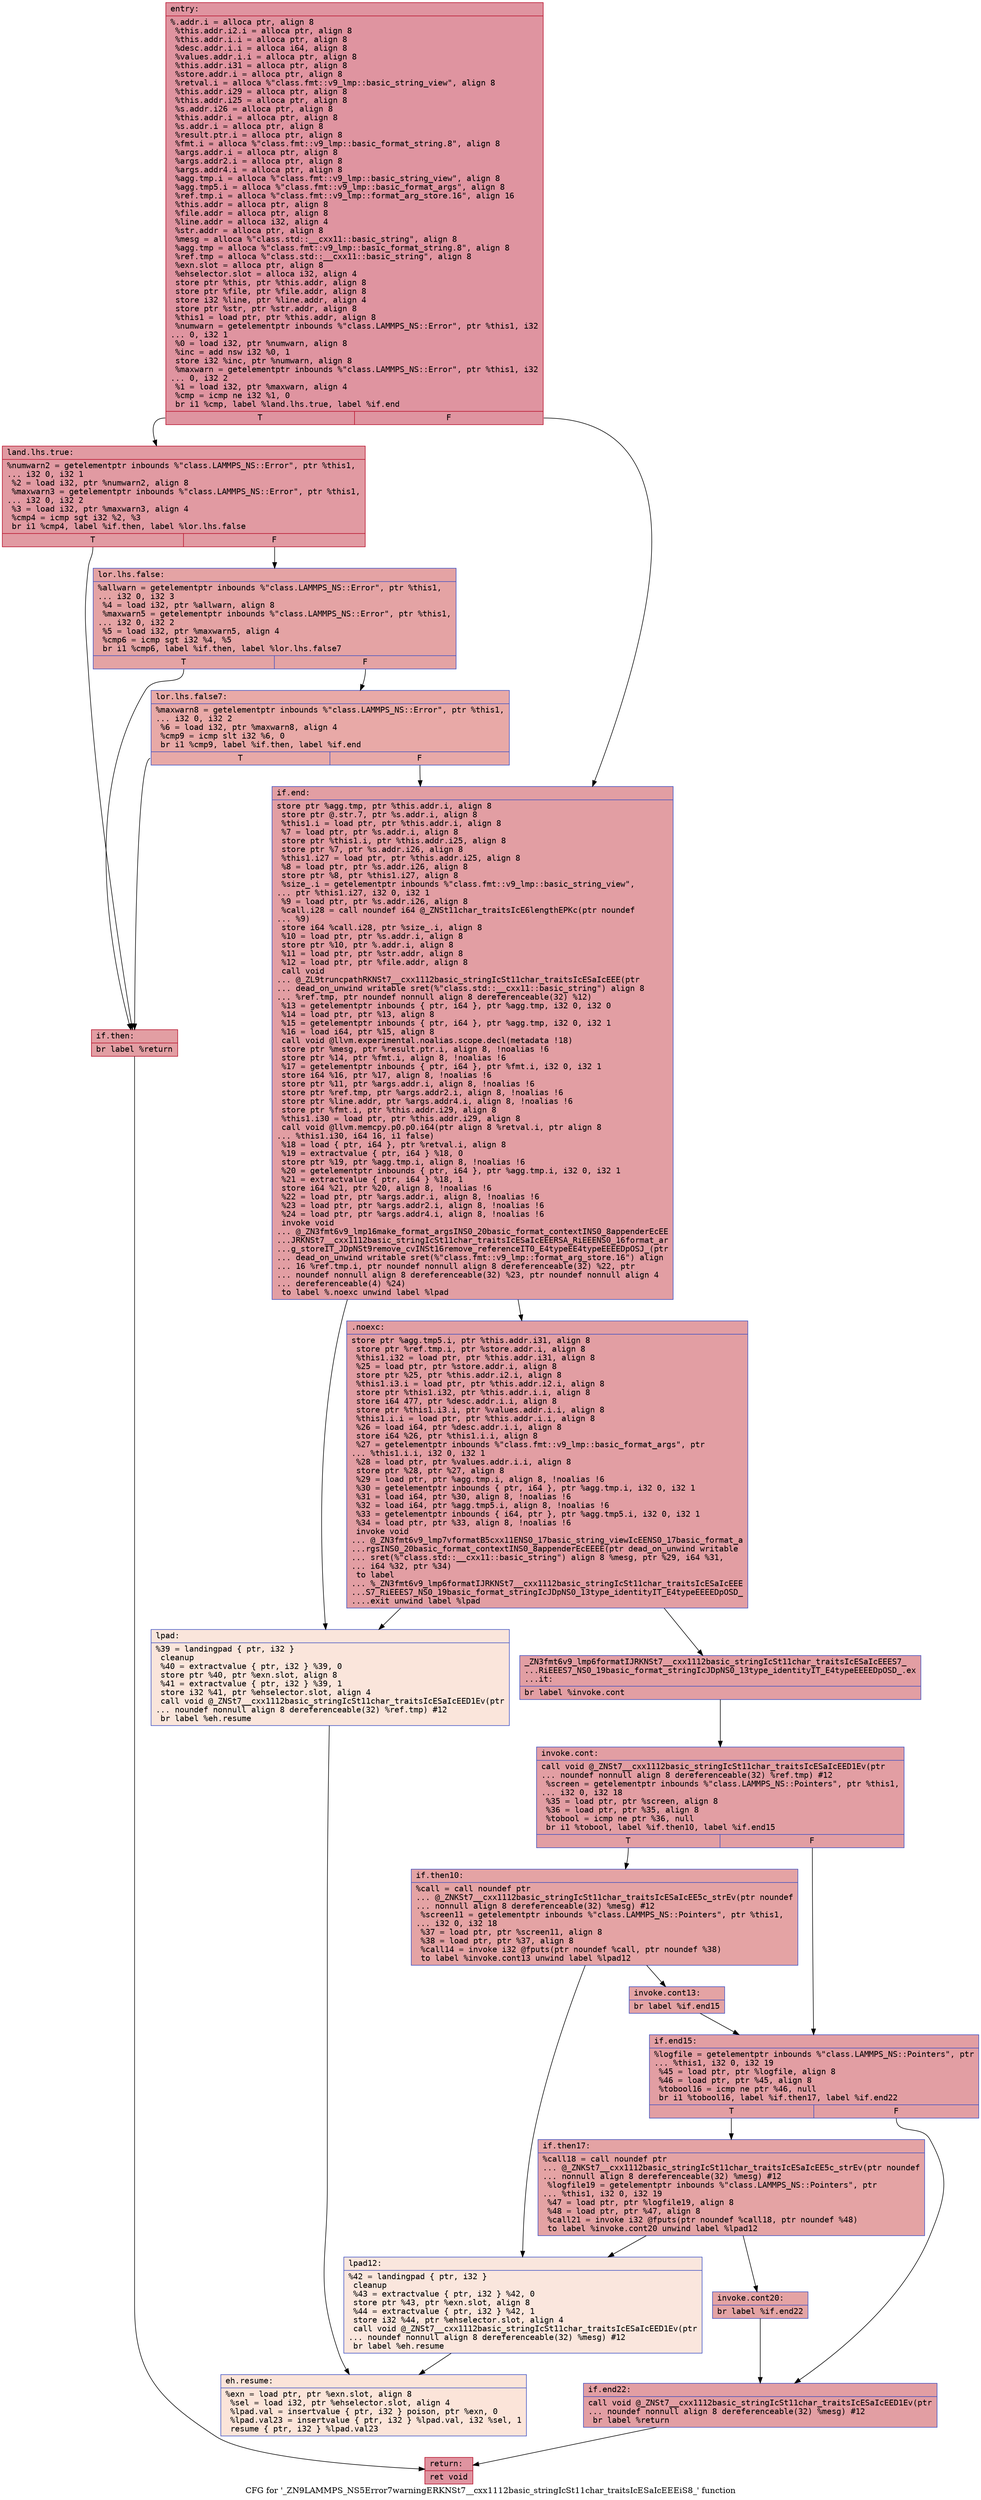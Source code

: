 digraph "CFG for '_ZN9LAMMPS_NS5Error7warningERKNSt7__cxx1112basic_stringIcSt11char_traitsIcESaIcEEEiS8_' function" {
	label="CFG for '_ZN9LAMMPS_NS5Error7warningERKNSt7__cxx1112basic_stringIcSt11char_traitsIcESaIcEEEiS8_' function";

	Node0x55d7752c75b0 [shape=record,color="#b70d28ff", style=filled, fillcolor="#b70d2870" fontname="Courier",label="{entry:\l|  %.addr.i = alloca ptr, align 8\l  %this.addr.i2.i = alloca ptr, align 8\l  %this.addr.i.i = alloca ptr, align 8\l  %desc.addr.i.i = alloca i64, align 8\l  %values.addr.i.i = alloca ptr, align 8\l  %this.addr.i31 = alloca ptr, align 8\l  %store.addr.i = alloca ptr, align 8\l  %retval.i = alloca %\"class.fmt::v9_lmp::basic_string_view\", align 8\l  %this.addr.i29 = alloca ptr, align 8\l  %this.addr.i25 = alloca ptr, align 8\l  %s.addr.i26 = alloca ptr, align 8\l  %this.addr.i = alloca ptr, align 8\l  %s.addr.i = alloca ptr, align 8\l  %result.ptr.i = alloca ptr, align 8\l  %fmt.i = alloca %\"class.fmt::v9_lmp::basic_format_string.8\", align 8\l  %args.addr.i = alloca ptr, align 8\l  %args.addr2.i = alloca ptr, align 8\l  %args.addr4.i = alloca ptr, align 8\l  %agg.tmp.i = alloca %\"class.fmt::v9_lmp::basic_string_view\", align 8\l  %agg.tmp5.i = alloca %\"class.fmt::v9_lmp::basic_format_args\", align 8\l  %ref.tmp.i = alloca %\"class.fmt::v9_lmp::format_arg_store.16\", align 16\l  %this.addr = alloca ptr, align 8\l  %file.addr = alloca ptr, align 8\l  %line.addr = alloca i32, align 4\l  %str.addr = alloca ptr, align 8\l  %mesg = alloca %\"class.std::__cxx11::basic_string\", align 8\l  %agg.tmp = alloca %\"class.fmt::v9_lmp::basic_format_string.8\", align 8\l  %ref.tmp = alloca %\"class.std::__cxx11::basic_string\", align 8\l  %exn.slot = alloca ptr, align 8\l  %ehselector.slot = alloca i32, align 4\l  store ptr %this, ptr %this.addr, align 8\l  store ptr %file, ptr %file.addr, align 8\l  store i32 %line, ptr %line.addr, align 4\l  store ptr %str, ptr %str.addr, align 8\l  %this1 = load ptr, ptr %this.addr, align 8\l  %numwarn = getelementptr inbounds %\"class.LAMMPS_NS::Error\", ptr %this1, i32\l... 0, i32 1\l  %0 = load i32, ptr %numwarn, align 8\l  %inc = add nsw i32 %0, 1\l  store i32 %inc, ptr %numwarn, align 8\l  %maxwarn = getelementptr inbounds %\"class.LAMMPS_NS::Error\", ptr %this1, i32\l... 0, i32 2\l  %1 = load i32, ptr %maxwarn, align 4\l  %cmp = icmp ne i32 %1, 0\l  br i1 %cmp, label %land.lhs.true, label %if.end\l|{<s0>T|<s1>F}}"];
	Node0x55d7752c75b0:s0 -> Node0x55d7752c9530[tooltip="entry -> land.lhs.true\nProbability 62.50%" ];
	Node0x55d7752c75b0:s1 -> Node0x55d7752c95b0[tooltip="entry -> if.end\nProbability 37.50%" ];
	Node0x55d7752c9530 [shape=record,color="#b70d28ff", style=filled, fillcolor="#bb1b2c70" fontname="Courier",label="{land.lhs.true:\l|  %numwarn2 = getelementptr inbounds %\"class.LAMMPS_NS::Error\", ptr %this1,\l... i32 0, i32 1\l  %2 = load i32, ptr %numwarn2, align 8\l  %maxwarn3 = getelementptr inbounds %\"class.LAMMPS_NS::Error\", ptr %this1,\l... i32 0, i32 2\l  %3 = load i32, ptr %maxwarn3, align 4\l  %cmp4 = icmp sgt i32 %2, %3\l  br i1 %cmp4, label %if.then, label %lor.lhs.false\l|{<s0>T|<s1>F}}"];
	Node0x55d7752c9530:s0 -> Node0x55d7752c9a60[tooltip="land.lhs.true -> if.then\nProbability 50.00%" ];
	Node0x55d7752c9530:s1 -> Node0x55d7752c9ad0[tooltip="land.lhs.true -> lor.lhs.false\nProbability 50.00%" ];
	Node0x55d7752c9ad0 [shape=record,color="#3d50c3ff", style=filled, fillcolor="#c32e3170" fontname="Courier",label="{lor.lhs.false:\l|  %allwarn = getelementptr inbounds %\"class.LAMMPS_NS::Error\", ptr %this1,\l... i32 0, i32 3\l  %4 = load i32, ptr %allwarn, align 8\l  %maxwarn5 = getelementptr inbounds %\"class.LAMMPS_NS::Error\", ptr %this1,\l... i32 0, i32 2\l  %5 = load i32, ptr %maxwarn5, align 4\l  %cmp6 = icmp sgt i32 %4, %5\l  br i1 %cmp6, label %if.then, label %lor.lhs.false7\l|{<s0>T|<s1>F}}"];
	Node0x55d7752c9ad0:s0 -> Node0x55d7752c9a60[tooltip="lor.lhs.false -> if.then\nProbability 50.00%" ];
	Node0x55d7752c9ad0:s1 -> Node0x55d7752c8640[tooltip="lor.lhs.false -> lor.lhs.false7\nProbability 50.00%" ];
	Node0x55d7752c8640 [shape=record,color="#3d50c3ff", style=filled, fillcolor="#ca3b3770" fontname="Courier",label="{lor.lhs.false7:\l|  %maxwarn8 = getelementptr inbounds %\"class.LAMMPS_NS::Error\", ptr %this1,\l... i32 0, i32 2\l  %6 = load i32, ptr %maxwarn8, align 4\l  %cmp9 = icmp slt i32 %6, 0\l  br i1 %cmp9, label %if.then, label %if.end\l|{<s0>T|<s1>F}}"];
	Node0x55d7752c8640:s0 -> Node0x55d7752c9a60[tooltip="lor.lhs.false7 -> if.then\nProbability 37.50%" ];
	Node0x55d7752c8640:s1 -> Node0x55d7752c95b0[tooltip="lor.lhs.false7 -> if.end\nProbability 62.50%" ];
	Node0x55d7752c9a60 [shape=record,color="#b70d28ff", style=filled, fillcolor="#be242e70" fontname="Courier",label="{if.then:\l|  br label %return\l}"];
	Node0x55d7752c9a60 -> Node0x55d7752ca680[tooltip="if.then -> return\nProbability 100.00%" ];
	Node0x55d7752c95b0 [shape=record,color="#3d50c3ff", style=filled, fillcolor="#be242e70" fontname="Courier",label="{if.end:\l|  store ptr %agg.tmp, ptr %this.addr.i, align 8\l  store ptr @.str.7, ptr %s.addr.i, align 8\l  %this1.i = load ptr, ptr %this.addr.i, align 8\l  %7 = load ptr, ptr %s.addr.i, align 8\l  store ptr %this1.i, ptr %this.addr.i25, align 8\l  store ptr %7, ptr %s.addr.i26, align 8\l  %this1.i27 = load ptr, ptr %this.addr.i25, align 8\l  %8 = load ptr, ptr %s.addr.i26, align 8\l  store ptr %8, ptr %this1.i27, align 8\l  %size_.i = getelementptr inbounds %\"class.fmt::v9_lmp::basic_string_view\",\l... ptr %this1.i27, i32 0, i32 1\l  %9 = load ptr, ptr %s.addr.i26, align 8\l  %call.i28 = call noundef i64 @_ZNSt11char_traitsIcE6lengthEPKc(ptr noundef\l... %9)\l  store i64 %call.i28, ptr %size_.i, align 8\l  %10 = load ptr, ptr %s.addr.i, align 8\l  store ptr %10, ptr %.addr.i, align 8\l  %11 = load ptr, ptr %str.addr, align 8\l  %12 = load ptr, ptr %file.addr, align 8\l  call void\l... @_ZL9truncpathRKNSt7__cxx1112basic_stringIcSt11char_traitsIcESaIcEEE(ptr\l... dead_on_unwind writable sret(%\"class.std::__cxx11::basic_string\") align 8\l... %ref.tmp, ptr noundef nonnull align 8 dereferenceable(32) %12)\l  %13 = getelementptr inbounds \{ ptr, i64 \}, ptr %agg.tmp, i32 0, i32 0\l  %14 = load ptr, ptr %13, align 8\l  %15 = getelementptr inbounds \{ ptr, i64 \}, ptr %agg.tmp, i32 0, i32 1\l  %16 = load i64, ptr %15, align 8\l  call void @llvm.experimental.noalias.scope.decl(metadata !18)\l  store ptr %mesg, ptr %result.ptr.i, align 8, !noalias !6\l  store ptr %14, ptr %fmt.i, align 8, !noalias !6\l  %17 = getelementptr inbounds \{ ptr, i64 \}, ptr %fmt.i, i32 0, i32 1\l  store i64 %16, ptr %17, align 8, !noalias !6\l  store ptr %11, ptr %args.addr.i, align 8, !noalias !6\l  store ptr %ref.tmp, ptr %args.addr2.i, align 8, !noalias !6\l  store ptr %line.addr, ptr %args.addr4.i, align 8, !noalias !6\l  store ptr %fmt.i, ptr %this.addr.i29, align 8\l  %this1.i30 = load ptr, ptr %this.addr.i29, align 8\l  call void @llvm.memcpy.p0.p0.i64(ptr align 8 %retval.i, ptr align 8\l... %this1.i30, i64 16, i1 false)\l  %18 = load \{ ptr, i64 \}, ptr %retval.i, align 8\l  %19 = extractvalue \{ ptr, i64 \} %18, 0\l  store ptr %19, ptr %agg.tmp.i, align 8, !noalias !6\l  %20 = getelementptr inbounds \{ ptr, i64 \}, ptr %agg.tmp.i, i32 0, i32 1\l  %21 = extractvalue \{ ptr, i64 \} %18, 1\l  store i64 %21, ptr %20, align 8, !noalias !6\l  %22 = load ptr, ptr %args.addr.i, align 8, !noalias !6\l  %23 = load ptr, ptr %args.addr2.i, align 8, !noalias !6\l  %24 = load ptr, ptr %args.addr4.i, align 8, !noalias !6\l  invoke void\l... @_ZN3fmt6v9_lmp16make_format_argsINS0_20basic_format_contextINS0_8appenderEcEE\l...JRKNSt7__cxx1112basic_stringIcSt11char_traitsIcESaIcEEERSA_RiEEENS0_16format_ar\l...g_storeIT_JDpNSt9remove_cvINSt16remove_referenceIT0_E4typeEE4typeEEEEDpOSJ_(ptr\l... dead_on_unwind writable sret(%\"class.fmt::v9_lmp::format_arg_store.16\") align\l... 16 %ref.tmp.i, ptr noundef nonnull align 8 dereferenceable(32) %22, ptr\l... noundef nonnull align 8 dereferenceable(32) %23, ptr noundef nonnull align 4\l... dereferenceable(4) %24)\l          to label %.noexc unwind label %lpad\l}"];
	Node0x55d7752c95b0 -> Node0x55d7752cca40[tooltip="if.end -> .noexc\nProbability 100.00%" ];
	Node0x55d7752c95b0 -> Node0x55d7752cca90[tooltip="if.end -> lpad\nProbability 0.00%" ];
	Node0x55d7752cca40 [shape=record,color="#3d50c3ff", style=filled, fillcolor="#be242e70" fontname="Courier",label="{.noexc:\l|  store ptr %agg.tmp5.i, ptr %this.addr.i31, align 8\l  store ptr %ref.tmp.i, ptr %store.addr.i, align 8\l  %this1.i32 = load ptr, ptr %this.addr.i31, align 8\l  %25 = load ptr, ptr %store.addr.i, align 8\l  store ptr %25, ptr %this.addr.i2.i, align 8\l  %this1.i3.i = load ptr, ptr %this.addr.i2.i, align 8\l  store ptr %this1.i32, ptr %this.addr.i.i, align 8\l  store i64 477, ptr %desc.addr.i.i, align 8\l  store ptr %this1.i3.i, ptr %values.addr.i.i, align 8\l  %this1.i.i = load ptr, ptr %this.addr.i.i, align 8\l  %26 = load i64, ptr %desc.addr.i.i, align 8\l  store i64 %26, ptr %this1.i.i, align 8\l  %27 = getelementptr inbounds %\"class.fmt::v9_lmp::basic_format_args\", ptr\l... %this1.i.i, i32 0, i32 1\l  %28 = load ptr, ptr %values.addr.i.i, align 8\l  store ptr %28, ptr %27, align 8\l  %29 = load ptr, ptr %agg.tmp.i, align 8, !noalias !6\l  %30 = getelementptr inbounds \{ ptr, i64 \}, ptr %agg.tmp.i, i32 0, i32 1\l  %31 = load i64, ptr %30, align 8, !noalias !6\l  %32 = load i64, ptr %agg.tmp5.i, align 8, !noalias !6\l  %33 = getelementptr inbounds \{ i64, ptr \}, ptr %agg.tmp5.i, i32 0, i32 1\l  %34 = load ptr, ptr %33, align 8, !noalias !6\l  invoke void\l... @_ZN3fmt6v9_lmp7vformatB5cxx11ENS0_17basic_string_viewIcEENS0_17basic_format_a\l...rgsINS0_20basic_format_contextINS0_8appenderEcEEEE(ptr dead_on_unwind writable\l... sret(%\"class.std::__cxx11::basic_string\") align 8 %mesg, ptr %29, i64 %31,\l... i64 %32, ptr %34)\l          to label\l... %_ZN3fmt6v9_lmp6formatIJRKNSt7__cxx1112basic_stringIcSt11char_traitsIcESaIcEEE\l...S7_RiEEES7_NS0_19basic_format_stringIcJDpNS0_13type_identityIT_E4typeEEEEDpOSD_\l....exit unwind label %lpad\l}"];
	Node0x55d7752cca40 -> Node0x55d7752cdc00[tooltip=".noexc -> _ZN3fmt6v9_lmp6formatIJRKNSt7__cxx1112basic_stringIcSt11char_traitsIcESaIcEEES7_RiEEES7_NS0_19basic_format_stringIcJDpNS0_13type_identityIT_E4typeEEEEDpOSD_.exit\nProbability 100.00%" ];
	Node0x55d7752cca40 -> Node0x55d7752cca90[tooltip=".noexc -> lpad\nProbability 0.00%" ];
	Node0x55d7752cdc00 [shape=record,color="#3d50c3ff", style=filled, fillcolor="#be242e70" fontname="Courier",label="{_ZN3fmt6v9_lmp6formatIJRKNSt7__cxx1112basic_stringIcSt11char_traitsIcESaIcEEES7_\l...RiEEES7_NS0_19basic_format_stringIcJDpNS0_13type_identityIT_E4typeEEEEDpOSD_.ex\l...it:\l|  br label %invoke.cont\l}"];
	Node0x55d7752cdc00 -> Node0x55d7752ce0b0[tooltip="_ZN3fmt6v9_lmp6formatIJRKNSt7__cxx1112basic_stringIcSt11char_traitsIcESaIcEEES7_RiEEES7_NS0_19basic_format_stringIcJDpNS0_13type_identityIT_E4typeEEEEDpOSD_.exit -> invoke.cont\nProbability 100.00%" ];
	Node0x55d7752ce0b0 [shape=record,color="#3d50c3ff", style=filled, fillcolor="#be242e70" fontname="Courier",label="{invoke.cont:\l|  call void @_ZNSt7__cxx1112basic_stringIcSt11char_traitsIcESaIcEED1Ev(ptr\l... noundef nonnull align 8 dereferenceable(32) %ref.tmp) #12\l  %screen = getelementptr inbounds %\"class.LAMMPS_NS::Pointers\", ptr %this1,\l... i32 0, i32 18\l  %35 = load ptr, ptr %screen, align 8\l  %36 = load ptr, ptr %35, align 8\l  %tobool = icmp ne ptr %36, null\l  br i1 %tobool, label %if.then10, label %if.end15\l|{<s0>T|<s1>F}}"];
	Node0x55d7752ce0b0:s0 -> Node0x55d7752ce170[tooltip="invoke.cont -> if.then10\nProbability 62.50%" ];
	Node0x55d7752ce0b0:s1 -> Node0x55d7752ce4c0[tooltip="invoke.cont -> if.end15\nProbability 37.50%" ];
	Node0x55d7752ce170 [shape=record,color="#3d50c3ff", style=filled, fillcolor="#c32e3170" fontname="Courier",label="{if.then10:\l|  %call = call noundef ptr\l... @_ZNKSt7__cxx1112basic_stringIcSt11char_traitsIcESaIcEE5c_strEv(ptr noundef\l... nonnull align 8 dereferenceable(32) %mesg) #12\l  %screen11 = getelementptr inbounds %\"class.LAMMPS_NS::Pointers\", ptr %this1,\l... i32 0, i32 18\l  %37 = load ptr, ptr %screen11, align 8\l  %38 = load ptr, ptr %37, align 8\l  %call14 = invoke i32 @fputs(ptr noundef %call, ptr noundef %38)\l          to label %invoke.cont13 unwind label %lpad12\l}"];
	Node0x55d7752ce170 -> Node0x55d7752ce5a0[tooltip="if.then10 -> invoke.cont13\nProbability 100.00%" ];
	Node0x55d7752ce170 -> Node0x55d7752ce940[tooltip="if.then10 -> lpad12\nProbability 0.00%" ];
	Node0x55d7752ce5a0 [shape=record,color="#3d50c3ff", style=filled, fillcolor="#c32e3170" fontname="Courier",label="{invoke.cont13:\l|  br label %if.end15\l}"];
	Node0x55d7752ce5a0 -> Node0x55d7752ce4c0[tooltip="invoke.cont13 -> if.end15\nProbability 100.00%" ];
	Node0x55d7752cca90 [shape=record,color="#3d50c3ff", style=filled, fillcolor="#f4c5ad70" fontname="Courier",label="{lpad:\l|  %39 = landingpad \{ ptr, i32 \}\l          cleanup\l  %40 = extractvalue \{ ptr, i32 \} %39, 0\l  store ptr %40, ptr %exn.slot, align 8\l  %41 = extractvalue \{ ptr, i32 \} %39, 1\l  store i32 %41, ptr %ehselector.slot, align 4\l  call void @_ZNSt7__cxx1112basic_stringIcSt11char_traitsIcESaIcEED1Ev(ptr\l... noundef nonnull align 8 dereferenceable(32) %ref.tmp) #12\l  br label %eh.resume\l}"];
	Node0x55d7752cca90 -> Node0x55d7752cee10[tooltip="lpad -> eh.resume\nProbability 100.00%" ];
	Node0x55d7752ce940 [shape=record,color="#3d50c3ff", style=filled, fillcolor="#f3c7b170" fontname="Courier",label="{lpad12:\l|  %42 = landingpad \{ ptr, i32 \}\l          cleanup\l  %43 = extractvalue \{ ptr, i32 \} %42, 0\l  store ptr %43, ptr %exn.slot, align 8\l  %44 = extractvalue \{ ptr, i32 \} %42, 1\l  store i32 %44, ptr %ehselector.slot, align 4\l  call void @_ZNSt7__cxx1112basic_stringIcSt11char_traitsIcESaIcEED1Ev(ptr\l... noundef nonnull align 8 dereferenceable(32) %mesg) #12\l  br label %eh.resume\l}"];
	Node0x55d7752ce940 -> Node0x55d7752cee10[tooltip="lpad12 -> eh.resume\nProbability 100.00%" ];
	Node0x55d7752ce4c0 [shape=record,color="#3d50c3ff", style=filled, fillcolor="#be242e70" fontname="Courier",label="{if.end15:\l|  %logfile = getelementptr inbounds %\"class.LAMMPS_NS::Pointers\", ptr\l... %this1, i32 0, i32 19\l  %45 = load ptr, ptr %logfile, align 8\l  %46 = load ptr, ptr %45, align 8\l  %tobool16 = icmp ne ptr %46, null\l  br i1 %tobool16, label %if.then17, label %if.end22\l|{<s0>T|<s1>F}}"];
	Node0x55d7752ce4c0:s0 -> Node0x55d7752cf290[tooltip="if.end15 -> if.then17\nProbability 62.50%" ];
	Node0x55d7752ce4c0:s1 -> Node0x55d7752cf700[tooltip="if.end15 -> if.end22\nProbability 37.50%" ];
	Node0x55d7752cf290 [shape=record,color="#3d50c3ff", style=filled, fillcolor="#c32e3170" fontname="Courier",label="{if.then17:\l|  %call18 = call noundef ptr\l... @_ZNKSt7__cxx1112basic_stringIcSt11char_traitsIcESaIcEE5c_strEv(ptr noundef\l... nonnull align 8 dereferenceable(32) %mesg) #12\l  %logfile19 = getelementptr inbounds %\"class.LAMMPS_NS::Pointers\", ptr\l... %this1, i32 0, i32 19\l  %47 = load ptr, ptr %logfile19, align 8\l  %48 = load ptr, ptr %47, align 8\l  %call21 = invoke i32 @fputs(ptr noundef %call18, ptr noundef %48)\l          to label %invoke.cont20 unwind label %lpad12\l}"];
	Node0x55d7752cf290 -> Node0x55d7752cf7e0[tooltip="if.then17 -> invoke.cont20\nProbability 100.00%" ];
	Node0x55d7752cf290 -> Node0x55d7752ce940[tooltip="if.then17 -> lpad12\nProbability 0.00%" ];
	Node0x55d7752cf7e0 [shape=record,color="#3d50c3ff", style=filled, fillcolor="#c32e3170" fontname="Courier",label="{invoke.cont20:\l|  br label %if.end22\l}"];
	Node0x55d7752cf7e0 -> Node0x55d7752cf700[tooltip="invoke.cont20 -> if.end22\nProbability 100.00%" ];
	Node0x55d7752cf700 [shape=record,color="#3d50c3ff", style=filled, fillcolor="#be242e70" fontname="Courier",label="{if.end22:\l|  call void @_ZNSt7__cxx1112basic_stringIcSt11char_traitsIcESaIcEED1Ev(ptr\l... noundef nonnull align 8 dereferenceable(32) %mesg) #12\l  br label %return\l}"];
	Node0x55d7752cf700 -> Node0x55d7752ca680[tooltip="if.end22 -> return\nProbability 100.00%" ];
	Node0x55d7752ca680 [shape=record,color="#b70d28ff", style=filled, fillcolor="#b70d2870" fontname="Courier",label="{return:\l|  ret void\l}"];
	Node0x55d7752cee10 [shape=record,color="#3d50c3ff", style=filled, fillcolor="#f5c1a970" fontname="Courier",label="{eh.resume:\l|  %exn = load ptr, ptr %exn.slot, align 8\l  %sel = load i32, ptr %ehselector.slot, align 4\l  %lpad.val = insertvalue \{ ptr, i32 \} poison, ptr %exn, 0\l  %lpad.val23 = insertvalue \{ ptr, i32 \} %lpad.val, i32 %sel, 1\l  resume \{ ptr, i32 \} %lpad.val23\l}"];
}
